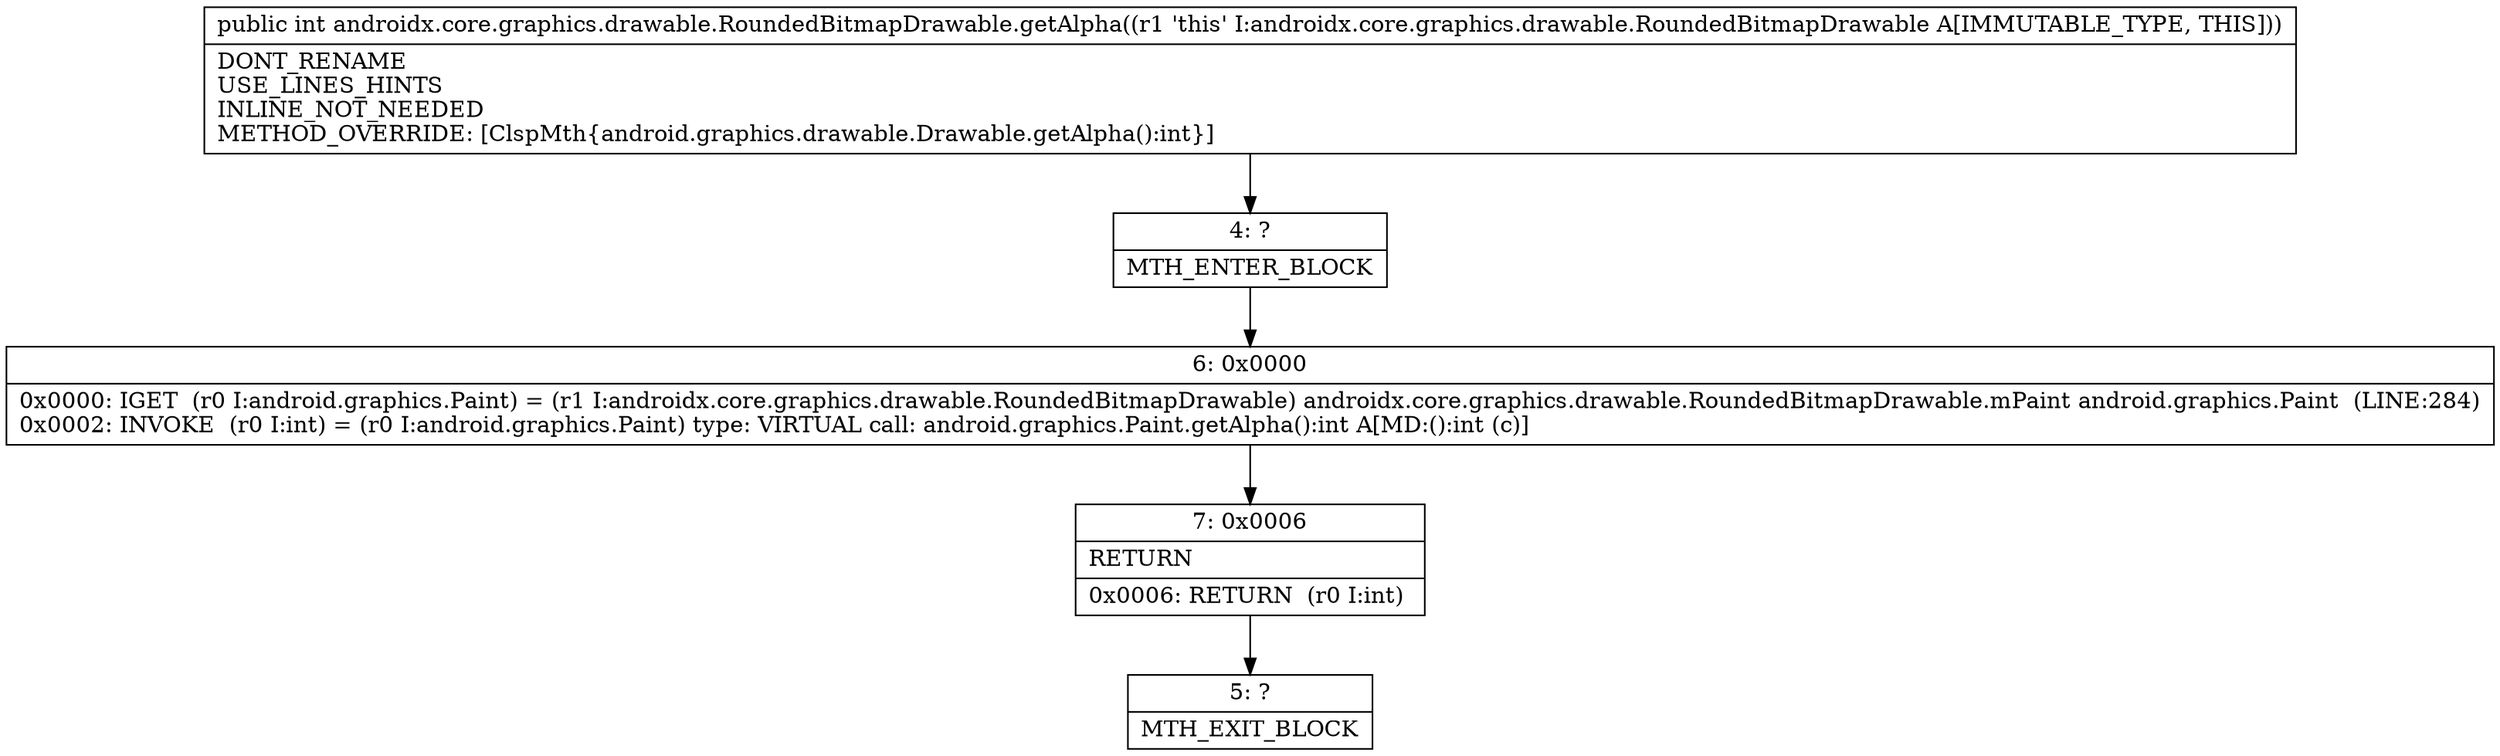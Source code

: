digraph "CFG forandroidx.core.graphics.drawable.RoundedBitmapDrawable.getAlpha()I" {
Node_4 [shape=record,label="{4\:\ ?|MTH_ENTER_BLOCK\l}"];
Node_6 [shape=record,label="{6\:\ 0x0000|0x0000: IGET  (r0 I:android.graphics.Paint) = (r1 I:androidx.core.graphics.drawable.RoundedBitmapDrawable) androidx.core.graphics.drawable.RoundedBitmapDrawable.mPaint android.graphics.Paint  (LINE:284)\l0x0002: INVOKE  (r0 I:int) = (r0 I:android.graphics.Paint) type: VIRTUAL call: android.graphics.Paint.getAlpha():int A[MD:():int (c)]\l}"];
Node_7 [shape=record,label="{7\:\ 0x0006|RETURN\l|0x0006: RETURN  (r0 I:int) \l}"];
Node_5 [shape=record,label="{5\:\ ?|MTH_EXIT_BLOCK\l}"];
MethodNode[shape=record,label="{public int androidx.core.graphics.drawable.RoundedBitmapDrawable.getAlpha((r1 'this' I:androidx.core.graphics.drawable.RoundedBitmapDrawable A[IMMUTABLE_TYPE, THIS]))  | DONT_RENAME\lUSE_LINES_HINTS\lINLINE_NOT_NEEDED\lMETHOD_OVERRIDE: [ClspMth\{android.graphics.drawable.Drawable.getAlpha():int\}]\l}"];
MethodNode -> Node_4;Node_4 -> Node_6;
Node_6 -> Node_7;
Node_7 -> Node_5;
}

